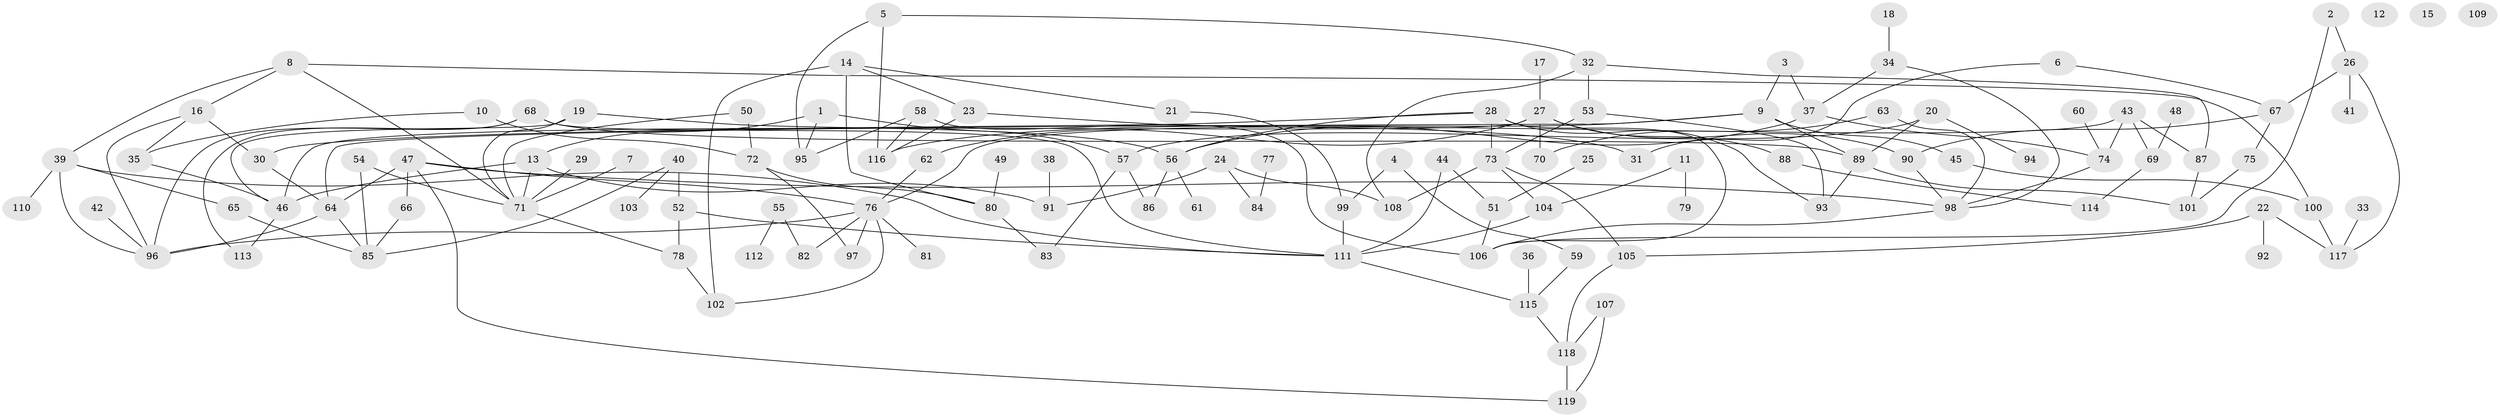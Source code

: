 // coarse degree distribution, {3: 0.2222222222222222, 8: 0.022222222222222223, 5: 0.06666666666666667, 2: 0.13333333333333333, 6: 0.13333333333333333, 4: 0.24444444444444444, 7: 0.044444444444444446, 1: 0.08888888888888889, 9: 0.022222222222222223, 10: 0.022222222222222223}
// Generated by graph-tools (version 1.1) at 2025/35/03/04/25 23:35:57]
// undirected, 119 vertices, 169 edges
graph export_dot {
  node [color=gray90,style=filled];
  1;
  2;
  3;
  4;
  5;
  6;
  7;
  8;
  9;
  10;
  11;
  12;
  13;
  14;
  15;
  16;
  17;
  18;
  19;
  20;
  21;
  22;
  23;
  24;
  25;
  26;
  27;
  28;
  29;
  30;
  31;
  32;
  33;
  34;
  35;
  36;
  37;
  38;
  39;
  40;
  41;
  42;
  43;
  44;
  45;
  46;
  47;
  48;
  49;
  50;
  51;
  52;
  53;
  54;
  55;
  56;
  57;
  58;
  59;
  60;
  61;
  62;
  63;
  64;
  65;
  66;
  67;
  68;
  69;
  70;
  71;
  72;
  73;
  74;
  75;
  76;
  77;
  78;
  79;
  80;
  81;
  82;
  83;
  84;
  85;
  86;
  87;
  88;
  89;
  90;
  91;
  92;
  93;
  94;
  95;
  96;
  97;
  98;
  99;
  100;
  101;
  102;
  103;
  104;
  105;
  106;
  107;
  108;
  109;
  110;
  111;
  112;
  113;
  114;
  115;
  116;
  117;
  118;
  119;
  1 -- 13;
  1 -- 57;
  1 -- 95;
  2 -- 26;
  2 -- 106;
  3 -- 9;
  3 -- 37;
  4 -- 59;
  4 -- 99;
  5 -- 32;
  5 -- 95;
  5 -- 116;
  6 -- 31;
  6 -- 67;
  7 -- 71;
  8 -- 16;
  8 -- 39;
  8 -- 71;
  8 -- 100;
  9 -- 45;
  9 -- 64;
  9 -- 89;
  9 -- 116;
  10 -- 35;
  10 -- 72;
  11 -- 79;
  11 -- 104;
  13 -- 46;
  13 -- 71;
  13 -- 91;
  14 -- 21;
  14 -- 23;
  14 -- 80;
  14 -- 102;
  16 -- 30;
  16 -- 35;
  16 -- 96;
  17 -- 27;
  18 -- 34;
  19 -- 46;
  19 -- 56;
  19 -- 71;
  20 -- 57;
  20 -- 89;
  20 -- 94;
  21 -- 99;
  22 -- 92;
  22 -- 105;
  22 -- 117;
  23 -- 31;
  23 -- 116;
  24 -- 84;
  24 -- 91;
  24 -- 108;
  25 -- 51;
  26 -- 41;
  26 -- 67;
  26 -- 117;
  27 -- 46;
  27 -- 62;
  27 -- 70;
  27 -- 88;
  27 -- 90;
  28 -- 30;
  28 -- 56;
  28 -- 73;
  28 -- 93;
  28 -- 106;
  29 -- 71;
  30 -- 64;
  32 -- 53;
  32 -- 87;
  32 -- 108;
  33 -- 117;
  34 -- 37;
  34 -- 98;
  35 -- 46;
  36 -- 115;
  37 -- 56;
  37 -- 74;
  38 -- 91;
  39 -- 65;
  39 -- 96;
  39 -- 110;
  39 -- 111;
  40 -- 52;
  40 -- 85;
  40 -- 103;
  42 -- 96;
  43 -- 69;
  43 -- 74;
  43 -- 76;
  43 -- 87;
  44 -- 51;
  44 -- 111;
  45 -- 100;
  46 -- 113;
  47 -- 64;
  47 -- 66;
  47 -- 76;
  47 -- 98;
  47 -- 119;
  48 -- 69;
  49 -- 80;
  50 -- 71;
  50 -- 72;
  51 -- 106;
  52 -- 78;
  52 -- 111;
  53 -- 73;
  53 -- 93;
  54 -- 71;
  54 -- 85;
  55 -- 82;
  55 -- 112;
  56 -- 61;
  56 -- 86;
  57 -- 83;
  57 -- 86;
  58 -- 95;
  58 -- 106;
  58 -- 116;
  59 -- 115;
  60 -- 74;
  62 -- 76;
  63 -- 70;
  63 -- 98;
  64 -- 85;
  64 -- 96;
  65 -- 85;
  66 -- 85;
  67 -- 75;
  67 -- 90;
  68 -- 89;
  68 -- 96;
  68 -- 111;
  68 -- 113;
  69 -- 114;
  71 -- 78;
  72 -- 80;
  72 -- 97;
  73 -- 104;
  73 -- 105;
  73 -- 108;
  74 -- 98;
  75 -- 101;
  76 -- 81;
  76 -- 82;
  76 -- 96;
  76 -- 97;
  76 -- 102;
  77 -- 84;
  78 -- 102;
  80 -- 83;
  87 -- 101;
  88 -- 114;
  89 -- 93;
  89 -- 101;
  90 -- 98;
  98 -- 106;
  99 -- 111;
  100 -- 117;
  104 -- 111;
  105 -- 118;
  107 -- 118;
  107 -- 119;
  111 -- 115;
  115 -- 118;
  118 -- 119;
}
